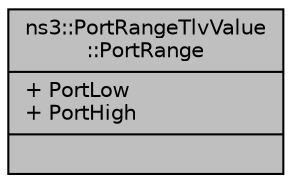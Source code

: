 digraph "ns3::PortRangeTlvValue::PortRange"
{
  edge [fontname="Helvetica",fontsize="10",labelfontname="Helvetica",labelfontsize="10"];
  node [fontname="Helvetica",fontsize="10",shape=record];
  Node1 [label="{ns3::PortRangeTlvValue\l::PortRange\n|+ PortLow\l+ PortHigh\l|}",height=0.2,width=0.4,color="black", fillcolor="grey75", style="filled", fontcolor="black"];
}
